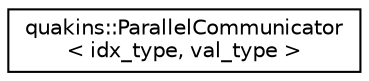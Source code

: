 digraph "Graphical Class Hierarchy"
{
 // LATEX_PDF_SIZE
  edge [fontname="Helvetica",fontsize="10",labelfontname="Helvetica",labelfontsize="10"];
  node [fontname="Helvetica",fontsize="10",shape=record];
  rankdir="LR";
  Node0 [label="quakins::ParallelCommunicator\l\< idx_type, val_type \>",height=0.2,width=0.4,color="black", fillcolor="white", style="filled",URL="$structquakins_1_1ParallelCommunicator.html",tooltip=" "];
}
